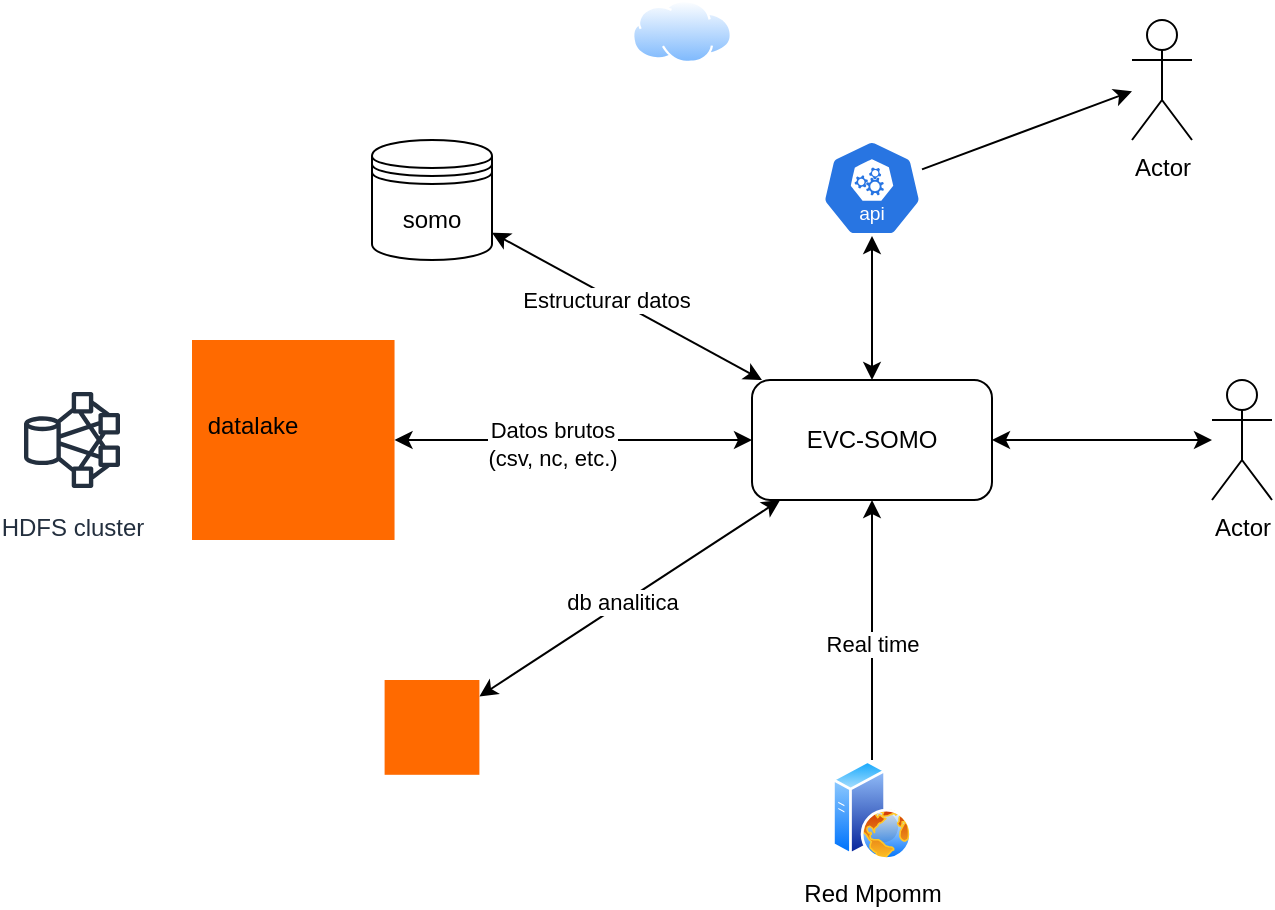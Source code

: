 <mxfile version="26.0.11" pages="7">
  <diagram id="L-qgnhfmxxKjmRzjcyGk" name="general">
    <mxGraphModel dx="1877" dy="617" grid="1" gridSize="10" guides="1" tooltips="1" connect="1" arrows="1" fold="1" page="1" pageScale="1" pageWidth="827" pageHeight="1169" math="0" shadow="0">
      <root>
        <mxCell id="0" />
        <mxCell id="1" parent="0" />
        <mxCell id="Ox5_SlV00RVOg1-s3Dib-7" style="rounded=0;orthogonalLoop=1;jettySize=auto;html=1;startArrow=classic;startFill=1;" parent="1" source="Ox5_SlV00RVOg1-s3Dib-1" target="Ox5_SlV00RVOg1-s3Dib-6" edge="1">
          <mxGeometry relative="1" as="geometry" />
        </mxCell>
        <mxCell id="Ox5_SlV00RVOg1-s3Dib-14" value="Estructurar datos" style="edgeLabel;html=1;align=center;verticalAlign=middle;resizable=0;points=[];" parent="Ox5_SlV00RVOg1-s3Dib-7" vertex="1" connectable="0">
          <mxGeometry x="-0.148" y="-1" relative="1" as="geometry">
            <mxPoint y="1" as="offset" />
          </mxGeometry>
        </mxCell>
        <mxCell id="Ox5_SlV00RVOg1-s3Dib-1" value="somo" style="shape=datastore;whiteSpace=wrap;html=1;" parent="1" vertex="1">
          <mxGeometry x="110" y="90" width="60" height="60" as="geometry" />
        </mxCell>
        <mxCell id="Ox5_SlV00RVOg1-s3Dib-2" value="" style="points=[];aspect=fixed;html=1;align=center;shadow=0;dashed=0;fillColor=#FF6A00;strokeColor=none;shape=mxgraph.alibaba_cloud.apsara_file_storage_for_hdfs;" parent="1" vertex="1">
          <mxGeometry x="20" y="190" width="101.27" height="100" as="geometry" />
        </mxCell>
        <mxCell id="Ox5_SlV00RVOg1-s3Dib-3" value="HDFS cluster" style="sketch=0;outlineConnect=0;fontColor=#232F3E;gradientColor=none;strokeColor=#232F3E;fillColor=#ffffff;dashed=0;verticalLabelPosition=bottom;verticalAlign=top;align=center;html=1;fontSize=12;fontStyle=0;aspect=fixed;shape=mxgraph.aws4.resourceIcon;resIcon=mxgraph.aws4.hdfs_cluster;" parent="1" vertex="1">
          <mxGeometry x="-70" y="210" width="60" height="60" as="geometry" />
        </mxCell>
        <mxCell id="Ox5_SlV00RVOg1-s3Dib-10" style="rounded=0;orthogonalLoop=1;jettySize=auto;html=1;startArrow=classic;startFill=1;" parent="1" source="Ox5_SlV00RVOg1-s3Dib-9" target="Ox5_SlV00RVOg1-s3Dib-6" edge="1">
          <mxGeometry relative="1" as="geometry" />
        </mxCell>
        <mxCell id="Ox5_SlV00RVOg1-s3Dib-17" style="rounded=0;orthogonalLoop=1;jettySize=auto;html=1;startArrow=classic;startFill=1;" parent="1" source="Ox5_SlV00RVOg1-s3Dib-6" target="Ox5_SlV00RVOg1-s3Dib-15" edge="1">
          <mxGeometry relative="1" as="geometry" />
        </mxCell>
        <mxCell id="Ox5_SlV00RVOg1-s3Dib-18" value="db analitica" style="edgeLabel;html=1;align=center;verticalAlign=middle;resizable=0;points=[];" parent="Ox5_SlV00RVOg1-s3Dib-17" vertex="1" connectable="0">
          <mxGeometry x="0.041" y="-1" relative="1" as="geometry">
            <mxPoint as="offset" />
          </mxGeometry>
        </mxCell>
        <mxCell id="Ox5_SlV00RVOg1-s3Dib-21" style="rounded=0;orthogonalLoop=1;jettySize=auto;html=1;startArrow=classic;startFill=1;" parent="1" source="Ox5_SlV00RVOg1-s3Dib-6" target="Ox5_SlV00RVOg1-s3Dib-20" edge="1">
          <mxGeometry relative="1" as="geometry" />
        </mxCell>
        <mxCell id="Ox5_SlV00RVOg1-s3Dib-6" value="EVC-SOMO" style="rounded=1;whiteSpace=wrap;html=1;" parent="1" vertex="1">
          <mxGeometry x="300" y="210" width="120" height="60" as="geometry" />
        </mxCell>
        <mxCell id="Ox5_SlV00RVOg1-s3Dib-8" style="rounded=0;orthogonalLoop=1;jettySize=auto;html=1;startArrow=classic;startFill=1;" parent="1" source="Ox5_SlV00RVOg1-s3Dib-6" target="Ox5_SlV00RVOg1-s3Dib-2" edge="1">
          <mxGeometry relative="1" as="geometry">
            <mxPoint x="250" y="390" as="targetPoint" />
          </mxGeometry>
        </mxCell>
        <mxCell id="Ox5_SlV00RVOg1-s3Dib-16" value="Datos brutos&lt;div&gt;(csv, nc, etc.)&lt;/div&gt;" style="edgeLabel;html=1;align=center;verticalAlign=middle;resizable=0;points=[];" parent="Ox5_SlV00RVOg1-s3Dib-8" vertex="1" connectable="0">
          <mxGeometry x="0.121" y="2" relative="1" as="geometry">
            <mxPoint as="offset" />
          </mxGeometry>
        </mxCell>
        <mxCell id="Ox5_SlV00RVOg1-s3Dib-23" style="rounded=0;orthogonalLoop=1;jettySize=auto;html=1;" parent="1" source="Ox5_SlV00RVOg1-s3Dib-9" target="Ox5_SlV00RVOg1-s3Dib-22" edge="1">
          <mxGeometry relative="1" as="geometry" />
        </mxCell>
        <mxCell id="Ox5_SlV00RVOg1-s3Dib-9" value="" style="aspect=fixed;sketch=0;html=1;dashed=0;whitespace=wrap;verticalLabelPosition=bottom;verticalAlign=top;fillColor=#2875E2;strokeColor=#ffffff;points=[[0.005,0.63,0],[0.1,0.2,0],[0.9,0.2,0],[0.5,0,0],[0.995,0.63,0],[0.72,0.99,0],[0.5,1,0],[0.28,0.99,0]];shape=mxgraph.kubernetes.icon2;kubernetesLabel=1;prIcon=api" parent="1" vertex="1">
          <mxGeometry x="335" y="90" width="50" height="48" as="geometry" />
        </mxCell>
        <mxCell id="Ox5_SlV00RVOg1-s3Dib-11" value="" style="image;aspect=fixed;perimeter=ellipsePerimeter;html=1;align=center;shadow=0;dashed=0;spacingTop=3;image=img/lib/active_directory/internet_cloud.svg;" parent="1" vertex="1">
          <mxGeometry x="240" y="20" width="50" height="31.5" as="geometry" />
        </mxCell>
        <mxCell id="Ox5_SlV00RVOg1-s3Dib-13" style="rounded=0;orthogonalLoop=1;jettySize=auto;html=1;startArrow=none;startFill=0;" parent="1" source="Ox5_SlV00RVOg1-s3Dib-12" target="Ox5_SlV00RVOg1-s3Dib-6" edge="1">
          <mxGeometry relative="1" as="geometry" />
        </mxCell>
        <mxCell id="Ox5_SlV00RVOg1-s3Dib-19" value="Real time" style="edgeLabel;html=1;align=center;verticalAlign=middle;resizable=0;points=[];" parent="Ox5_SlV00RVOg1-s3Dib-13" vertex="1" connectable="0">
          <mxGeometry x="-0.108" relative="1" as="geometry">
            <mxPoint as="offset" />
          </mxGeometry>
        </mxCell>
        <mxCell id="Ox5_SlV00RVOg1-s3Dib-12" value="Red Mpomm" style="image;aspect=fixed;perimeter=ellipsePerimeter;html=1;align=center;shadow=0;dashed=0;spacingTop=3;image=img/lib/active_directory/web_server.svg;" parent="1" vertex="1">
          <mxGeometry x="340" y="400" width="40" height="50" as="geometry" />
        </mxCell>
        <mxCell id="Ox5_SlV00RVOg1-s3Dib-15" value="" style="points=[];aspect=fixed;html=1;align=center;shadow=0;dashed=0;fillColor=#FF6A00;strokeColor=none;shape=mxgraph.alibaba_cloud.mongodb;" parent="1" vertex="1">
          <mxGeometry x="116.3" y="360" width="47.4" height="47.4" as="geometry" />
        </mxCell>
        <mxCell id="Ox5_SlV00RVOg1-s3Dib-20" value="Actor" style="shape=umlActor;verticalLabelPosition=bottom;verticalAlign=top;html=1;outlineConnect=0;" parent="1" vertex="1">
          <mxGeometry x="530" y="210" width="30" height="60" as="geometry" />
        </mxCell>
        <mxCell id="Ox5_SlV00RVOg1-s3Dib-22" value="Actor" style="shape=umlActor;verticalLabelPosition=bottom;verticalAlign=top;html=1;outlineConnect=0;" parent="1" vertex="1">
          <mxGeometry x="490" y="30" width="30" height="60" as="geometry" />
        </mxCell>
        <mxCell id="ThAtDIRierlmw-O4o2DY-1" value="datalake" style="text;html=1;align=center;verticalAlign=middle;resizable=0;points=[];autosize=1;strokeColor=none;fillColor=none;" vertex="1" parent="1">
          <mxGeometry x="15" y="218" width="70" height="30" as="geometry" />
        </mxCell>
      </root>
    </mxGraphModel>
  </diagram>
  <diagram id="9mABOVuKrKbKzZwxKOKP" name="datalake">
    <mxGraphModel dx="1500" dy="881" grid="1" gridSize="10" guides="1" tooltips="1" connect="1" arrows="1" fold="1" page="1" pageScale="1" pageWidth="827" pageHeight="1169" math="0" shadow="0">
      <root>
        <mxCell id="0" />
        <mxCell id="1" parent="0" />
        <mxCell id="o9Xnylll4nthNVDOq7Y_-1" value="" style="image;aspect=fixed;perimeter=ellipsePerimeter;html=1;align=center;shadow=0;dashed=0;spacingTop=3;image=img/lib/active_directory/database_server.svg;" vertex="1" parent="1">
          <mxGeometry x="60" y="170" width="41" height="50" as="geometry" />
        </mxCell>
        <mxCell id="o9Xnylll4nthNVDOq7Y_-2" value="" style="image;html=1;image=img/lib/clip_art/computers/Database_128x128.png" vertex="1" parent="1">
          <mxGeometry x="21" y="270" width="80" height="80" as="geometry" />
        </mxCell>
        <mxCell id="o9Xnylll4nthNVDOq7Y_-3" value="hdfs" style="shape=datastore;whiteSpace=wrap;html=1;" vertex="1" parent="1">
          <mxGeometry x="340" y="230" width="60" height="60" as="geometry" />
        </mxCell>
        <mxCell id="o9Xnylll4nthNVDOq7Y_-5" style="rounded=0;orthogonalLoop=1;jettySize=auto;html=1;" edge="1" parent="1" source="o9Xnylll4nthNVDOq7Y_-4" target="o9Xnylll4nthNVDOq7Y_-3">
          <mxGeometry relative="1" as="geometry" />
        </mxCell>
        <mxCell id="o9Xnylll4nthNVDOq7Y_-6" value="Data&amp;nbsp;&lt;div&gt;Red Mpomm&lt;/div&gt;&lt;div&gt;(csv)&lt;/div&gt;" style="edgeLabel;html=1;align=center;verticalAlign=middle;resizable=0;points=[];" vertex="1" connectable="0" parent="o9Xnylll4nthNVDOq7Y_-5">
          <mxGeometry x="-0.135" y="1" relative="1" as="geometry">
            <mxPoint as="offset" />
          </mxGeometry>
        </mxCell>
        <mxCell id="o9Xnylll4nthNVDOq7Y_-4" value="" style="sketch=0;pointerEvents=1;shadow=0;dashed=0;html=1;strokeColor=none;fillColor=#505050;labelPosition=center;verticalLabelPosition=bottom;verticalAlign=top;outlineConnect=0;align=center;shape=mxgraph.office.users.csv_file;" vertex="1" parent="1">
          <mxGeometry x="190" y="75" width="59" height="43" as="geometry" />
        </mxCell>
        <mxCell id="o9Xnylll4nthNVDOq7Y_-8" style="rounded=0;orthogonalLoop=1;jettySize=auto;html=1;" edge="1" parent="1" source="o9Xnylll4nthNVDOq7Y_-7" target="o9Xnylll4nthNVDOq7Y_-3">
          <mxGeometry relative="1" as="geometry" />
        </mxCell>
        <mxCell id="o9Xnylll4nthNVDOq7Y_-9" value="DB y datos satelitales&lt;div&gt;(nc, tiff, etc)&lt;/div&gt;" style="edgeLabel;html=1;align=center;verticalAlign=middle;resizable=0;points=[];" vertex="1" connectable="0" parent="o9Xnylll4nthNVDOq7Y_-8">
          <mxGeometry x="0.081" y="-2" relative="1" as="geometry">
            <mxPoint as="offset" />
          </mxGeometry>
        </mxCell>
        <mxCell id="o9Xnylll4nthNVDOq7Y_-7" value="" style="sketch=0;points=[[0,0,0],[0.25,0,0],[0.5,0,0],[0.75,0,0],[1,0,0],[0,1,0],[0.25,1,0],[0.5,1,0],[0.75,1,0],[1,1,0],[0,0.25,0],[0,0.5,0],[0,0.75,0],[1,0.25,0],[1,0.5,0],[1,0.75,0]];outlineConnect=0;fontColor=#232F3E;fillColor=#C925D1;strokeColor=#ffffff;dashed=0;verticalLabelPosition=bottom;verticalAlign=top;align=center;html=1;fontSize=12;fontStyle=0;aspect=fixed;shape=mxgraph.aws4.resourceIcon;resIcon=mxgraph.aws4.satellite;" vertex="1" parent="1">
          <mxGeometry x="540" y="40" width="78" height="78" as="geometry" />
        </mxCell>
        <mxCell id="o9Xnylll4nthNVDOq7Y_-11" style="edgeStyle=orthogonalEdgeStyle;rounded=0;orthogonalLoop=1;jettySize=auto;html=1;" edge="1" parent="1" source="o9Xnylll4nthNVDOq7Y_-10" target="o9Xnylll4nthNVDOq7Y_-3">
          <mxGeometry relative="1" as="geometry" />
        </mxCell>
        <mxCell id="o9Xnylll4nthNVDOq7Y_-10" value="Oceanografia&lt;div&gt;(nc)&lt;/div&gt;" style="whiteSpace=wrap;html=1;shape=mxgraph.basic.document" vertex="1" parent="1">
          <mxGeometry x="325.5" y="30" width="89" height="80" as="geometry" />
        </mxCell>
        <mxCell id="o9Xnylll4nthNVDOq7Y_-15" style="edgeStyle=orthogonalEdgeStyle;rounded=0;orthogonalLoop=1;jettySize=auto;html=1;" edge="1" parent="1" source="o9Xnylll4nthNVDOq7Y_-12" target="o9Xnylll4nthNVDOq7Y_-13">
          <mxGeometry relative="1" as="geometry" />
        </mxCell>
        <mxCell id="o9Xnylll4nthNVDOq7Y_-17" value="Ventajas" style="edgeLabel;html=1;align=center;verticalAlign=middle;resizable=0;points=[];" vertex="1" connectable="0" parent="o9Xnylll4nthNVDOq7Y_-15">
          <mxGeometry x="0.092" y="-3" relative="1" as="geometry">
            <mxPoint as="offset" />
          </mxGeometry>
        </mxCell>
        <mxCell id="o9Xnylll4nthNVDOq7Y_-16" style="edgeStyle=orthogonalEdgeStyle;rounded=0;orthogonalLoop=1;jettySize=auto;html=1;" edge="1" parent="1" source="o9Xnylll4nthNVDOq7Y_-12" target="o9Xnylll4nthNVDOq7Y_-14">
          <mxGeometry relative="1" as="geometry" />
        </mxCell>
        <mxCell id="o9Xnylll4nthNVDOq7Y_-18" value="Desventajas" style="edgeLabel;html=1;align=center;verticalAlign=middle;resizable=0;points=[];" vertex="1" connectable="0" parent="o9Xnylll4nthNVDOq7Y_-16">
          <mxGeometry x="0.034" y="-1" relative="1" as="geometry">
            <mxPoint as="offset" />
          </mxGeometry>
        </mxCell>
        <mxCell id="o9Xnylll4nthNVDOq7Y_-12" value="&lt;h1 style=&quot;margin-top: 0px;&quot;&gt;Datalake&lt;/h1&gt;&lt;p&gt;Creacion de una estructura de almacenamiento de datos centralizada, esta es la fuente oficial desde donde se deben obtener los datos en su estado natural sin alteraciones, si creamos desde la fase inicial el lago de datos podemos tener coherencia de ahi en adelante para los demas desarrollos.&lt;/p&gt;" style="text;html=1;whiteSpace=wrap;overflow=hidden;rounded=0;" vertex="1" parent="1">
          <mxGeometry x="280" y="390" width="180" height="210" as="geometry" />
        </mxCell>
        <mxCell id="o9Xnylll4nthNVDOq7Y_-13" value="&lt;ul&gt;&lt;li&gt;Centralizacion de los dato&lt;/li&gt;&lt;li&gt;Formatos que optimizan el manejo de la memoria&lt;/li&gt;&lt;li&gt;sistemas distribuidos&lt;/li&gt;&lt;li&gt;Control y monitoreo de la informacion.&lt;/li&gt;&lt;li&gt;Control en las consultas para dataminig&lt;/li&gt;&lt;/ul&gt;" style="rounded=1;whiteSpace=wrap;html=1;align=left;" vertex="1" parent="1">
          <mxGeometry x="90" y="610" width="170" height="160" as="geometry" />
        </mxCell>
        <mxCell id="o9Xnylll4nthNVDOq7Y_-14" value="&lt;ul&gt;&lt;li&gt;Estructuracion y desarrollo del sistema.&lt;/li&gt;&lt;li&gt;talento humano capacitado para el mantenimiento&lt;/li&gt;&lt;li&gt;Permisos de Dimar&lt;/li&gt;&lt;/ul&gt;" style="rounded=1;whiteSpace=wrap;html=1;align=left;" vertex="1" parent="1">
          <mxGeometry x="480" y="610" width="160" height="140" as="geometry" />
        </mxCell>
      </root>
    </mxGraphModel>
  </diagram>
  <diagram id="HQfIXRAlVVw7zQG08nHZ" name="frontend">
    <mxGraphModel dx="1050" dy="617" grid="1" gridSize="10" guides="1" tooltips="1" connect="1" arrows="1" fold="1" page="1" pageScale="1" pageWidth="827" pageHeight="1169" math="0" shadow="0">
      <root>
        <mxCell id="0" />
        <mxCell id="1" parent="0" />
      </root>
    </mxGraphModel>
  </diagram>
  <diagram id="Q6kfC4CtqHGo-5Aikd2R" name="bakend">
    <mxGraphModel dx="1050" dy="617" grid="1" gridSize="10" guides="1" tooltips="1" connect="1" arrows="1" fold="1" page="1" pageScale="1" pageWidth="827" pageHeight="1169" math="0" shadow="0">
      <root>
        <mxCell id="0" />
        <mxCell id="1" parent="0" />
        <mxCell id="LAl3_Tp5s0qQFF8GrmYZ-1" value="EVC-SOMO" style="rounded=1;whiteSpace=wrap;html=1;" vertex="1" parent="1">
          <mxGeometry x="320" y="120" width="120" height="60" as="geometry" />
        </mxCell>
        <mxCell id="LAl3_Tp5s0qQFF8GrmYZ-2" value="" style="fontStyle=1;align=center;verticalAlign=top;childLayout=stackLayout;horizontal=1;horizontalStack=0;resizeParent=1;resizeParentMax=0;resizeLast=0;marginBottom=0;" vertex="1" parent="1">
          <mxGeometry x="80" y="369" width="140" height="216" as="geometry" />
        </mxCell>
        <mxCell id="LAl3_Tp5s0qQFF8GrmYZ-3" value="ETL(Red-mpomm)" style="html=1;align=left;spacingLeft=4;verticalAlign=top;strokeColor=none;fillColor=none;whiteSpace=wrap;" vertex="1" parent="LAl3_Tp5s0qQFF8GrmYZ-2">
          <mxGeometry width="140" height="40" as="geometry" />
        </mxCell>
        <mxCell id="LAl3_Tp5s0qQFF8GrmYZ-4" value="" style="shape=module;jettyWidth=10;jettyHeight=4;" vertex="1" parent="LAl3_Tp5s0qQFF8GrmYZ-3">
          <mxGeometry x="1" width="16" height="20" relative="1" as="geometry">
            <mxPoint x="-25" y="9" as="offset" />
          </mxGeometry>
        </mxCell>
        <mxCell id="LAl3_Tp5s0qQFF8GrmYZ-5" value="" style="line;strokeWidth=1;fillColor=none;align=left;verticalAlign=middle;spacingTop=-1;spacingLeft=3;spacingRight=3;rotatable=0;labelPosition=right;points=[];portConstraint=eastwest;" vertex="1" parent="LAl3_Tp5s0qQFF8GrmYZ-2">
          <mxGeometry y="40" width="140" height="8" as="geometry" />
        </mxCell>
        <mxCell id="LAl3_Tp5s0qQFF8GrmYZ-6" value="provided interfaces" style="html=1;align=center;spacingLeft=4;verticalAlign=top;strokeColor=none;fillColor=none;whiteSpace=wrap;" vertex="1" parent="LAl3_Tp5s0qQFF8GrmYZ-2">
          <mxGeometry y="48" width="140" height="25" as="geometry" />
        </mxCell>
        <mxCell id="LAl3_Tp5s0qQFF8GrmYZ-7" value="Interface1" style="html=1;align=left;spacingLeft=4;verticalAlign=top;strokeColor=none;fillColor=none;whiteSpace=wrap;" vertex="1" parent="LAl3_Tp5s0qQFF8GrmYZ-2">
          <mxGeometry y="73" width="140" height="25" as="geometry" />
        </mxCell>
        <mxCell id="LAl3_Tp5s0qQFF8GrmYZ-8" value="" style="line;strokeWidth=1;fillColor=none;align=left;verticalAlign=middle;spacingTop=-1;spacingLeft=3;spacingRight=3;rotatable=0;labelPosition=right;points=[];portConstraint=eastwest;" vertex="1" parent="LAl3_Tp5s0qQFF8GrmYZ-2">
          <mxGeometry y="98" width="140" height="8" as="geometry" />
        </mxCell>
        <mxCell id="LAl3_Tp5s0qQFF8GrmYZ-9" value="required interfaces" style="html=1;align=center;spacingLeft=4;verticalAlign=top;strokeColor=none;fillColor=none;whiteSpace=wrap;" vertex="1" parent="LAl3_Tp5s0qQFF8GrmYZ-2">
          <mxGeometry y="106" width="140" height="25" as="geometry" />
        </mxCell>
        <mxCell id="LAl3_Tp5s0qQFF8GrmYZ-10" value="Interface2" style="html=1;align=left;spacingLeft=4;verticalAlign=top;strokeColor=none;fillColor=none;whiteSpace=wrap;" vertex="1" parent="LAl3_Tp5s0qQFF8GrmYZ-2">
          <mxGeometry y="131" width="140" height="30" as="geometry" />
        </mxCell>
        <mxCell id="LAl3_Tp5s0qQFF8GrmYZ-11" value="required interfaces" style="html=1;align=center;spacingLeft=4;verticalAlign=top;strokeColor=none;fillColor=none;whiteSpace=wrap;" vertex="1" parent="LAl3_Tp5s0qQFF8GrmYZ-2">
          <mxGeometry y="161" width="140" height="25" as="geometry" />
        </mxCell>
        <mxCell id="LAl3_Tp5s0qQFF8GrmYZ-12" value="Interface2" style="html=1;align=left;spacingLeft=4;verticalAlign=top;strokeColor=none;fillColor=none;whiteSpace=wrap;" vertex="1" parent="LAl3_Tp5s0qQFF8GrmYZ-2">
          <mxGeometry y="186" width="140" height="30" as="geometry" />
        </mxCell>
        <mxCell id="biV_S7_5yU7iHSQN57B7-11" style="rounded=0;orthogonalLoop=1;jettySize=auto;html=1;" edge="1" parent="1" source="biV_S7_5yU7iHSQN57B7-1" target="LAl3_Tp5s0qQFF8GrmYZ-1">
          <mxGeometry relative="1" as="geometry" />
        </mxCell>
        <mxCell id="biV_S7_5yU7iHSQN57B7-1" value="DB REDMPOMM" style="shape=module;align=left;spacingLeft=20;align=center;verticalAlign=top;whiteSpace=wrap;html=1;" vertex="1" parent="1">
          <mxGeometry x="150" y="140" width="100" height="50" as="geometry" />
        </mxCell>
        <mxCell id="biV_S7_5yU7iHSQN57B7-10" style="rounded=0;orthogonalLoop=1;jettySize=auto;html=1;" edge="1" parent="1" source="biV_S7_5yU7iHSQN57B7-2" target="LAl3_Tp5s0qQFF8GrmYZ-1">
          <mxGeometry relative="1" as="geometry" />
        </mxCell>
        <mxCell id="biV_S7_5yU7iHSQN57B7-2" value="DB WAREHOUSE" style="shape=module;align=left;spacingLeft=20;align=center;verticalAlign=top;whiteSpace=wrap;html=1;" vertex="1" parent="1">
          <mxGeometry x="220" y="230" width="100" height="50" as="geometry" />
        </mxCell>
        <mxCell id="biV_S7_5yU7iHSQN57B7-9" style="rounded=0;orthogonalLoop=1;jettySize=auto;html=1;" edge="1" parent="1" source="biV_S7_5yU7iHSQN57B7-3" target="LAl3_Tp5s0qQFF8GrmYZ-1">
          <mxGeometry relative="1" as="geometry" />
        </mxCell>
        <mxCell id="biV_S7_5yU7iHSQN57B7-3" value="INTERFAZ GRAFICA" style="shape=module;align=left;spacingLeft=20;align=center;verticalAlign=top;whiteSpace=wrap;html=1;" vertex="1" parent="1">
          <mxGeometry x="390" y="240" width="100" height="50" as="geometry" />
        </mxCell>
        <mxCell id="biV_S7_5yU7iHSQN57B7-8" style="rounded=0;orthogonalLoop=1;jettySize=auto;html=1;" edge="1" parent="1" source="biV_S7_5yU7iHSQN57B7-4" target="LAl3_Tp5s0qQFF8GrmYZ-1">
          <mxGeometry relative="1" as="geometry" />
        </mxCell>
        <mxCell id="biV_S7_5yU7iHSQN57B7-4" value="ANALIST" style="shape=module;align=left;spacingLeft=20;align=center;verticalAlign=top;whiteSpace=wrap;html=1;" vertex="1" parent="1">
          <mxGeometry x="500" y="150" width="100" height="50" as="geometry" />
        </mxCell>
        <mxCell id="biV_S7_5yU7iHSQN57B7-7" style="rounded=0;orthogonalLoop=1;jettySize=auto;html=1;" edge="1" parent="1" source="biV_S7_5yU7iHSQN57B7-5" target="LAl3_Tp5s0qQFF8GrmYZ-1">
          <mxGeometry relative="1" as="geometry" />
        </mxCell>
        <mxCell id="biV_S7_5yU7iHSQN57B7-5" value="FORECAST" style="shape=module;align=left;spacingLeft=20;align=center;verticalAlign=top;whiteSpace=wrap;html=1;" vertex="1" parent="1">
          <mxGeometry x="490" y="40" width="100" height="50" as="geometry" />
        </mxCell>
        <mxCell id="biV_S7_5yU7iHSQN57B7-12" style="rounded=0;orthogonalLoop=1;jettySize=auto;html=1;" edge="1" parent="1" source="biV_S7_5yU7iHSQN57B7-6" target="LAl3_Tp5s0qQFF8GrmYZ-1">
          <mxGeometry relative="1" as="geometry" />
        </mxCell>
        <mxCell id="biV_S7_5yU7iHSQN57B7-6" value="REPORTES" style="shape=module;align=left;spacingLeft=20;align=center;verticalAlign=top;whiteSpace=wrap;html=1;" vertex="1" parent="1">
          <mxGeometry x="190" y="40" width="100" height="50" as="geometry" />
        </mxCell>
        <mxCell id="biV_S7_5yU7iHSQN57B7-14" style="edgeStyle=orthogonalEdgeStyle;rounded=0;orthogonalLoop=1;jettySize=auto;html=1;" edge="1" parent="1" source="biV_S7_5yU7iHSQN57B7-13" target="LAl3_Tp5s0qQFF8GrmYZ-1">
          <mxGeometry relative="1" as="geometry" />
        </mxCell>
        <mxCell id="biV_S7_5yU7iHSQN57B7-13" value="USERS" style="shape=module;align=left;spacingLeft=20;align=center;verticalAlign=top;whiteSpace=wrap;html=1;" vertex="1" parent="1">
          <mxGeometry x="330" width="100" height="50" as="geometry" />
        </mxCell>
      </root>
    </mxGraphModel>
  </diagram>
  <diagram id="Ds7ReCD0fxE5swSc_hDh" name="db red mpomm">
    <mxGraphModel dx="724" dy="426" grid="1" gridSize="10" guides="1" tooltips="1" connect="1" arrows="1" fold="1" page="1" pageScale="1" pageWidth="827" pageHeight="1169" math="0" shadow="0">
      <root>
        <mxCell id="0" />
        <mxCell id="1" parent="0" />
        <mxCell id="1n5aphe1smlAaXsuvVOU-1" value="" style="shape=datastore;whiteSpace=wrap;html=1;" vertex="1" parent="1">
          <mxGeometry x="360" y="467" width="60" height="60" as="geometry" />
        </mxCell>
        <mxCell id="1n5aphe1smlAaXsuvVOU-16" style="rounded=0;orthogonalLoop=1;jettySize=auto;html=1;startArrow=classic;startFill=1;" edge="1" parent="1" source="1n5aphe1smlAaXsuvVOU-2" target="1n5aphe1smlAaXsuvVOU-1">
          <mxGeometry relative="1" as="geometry" />
        </mxCell>
        <mxCell id="1n5aphe1smlAaXsuvVOU-18" value="ORM" style="edgeLabel;html=1;align=center;verticalAlign=middle;resizable=0;points=[];" vertex="1" connectable="0" parent="1n5aphe1smlAaXsuvVOU-16">
          <mxGeometry x="-0.003" y="1" relative="1" as="geometry">
            <mxPoint as="offset" />
          </mxGeometry>
        </mxCell>
        <mxCell id="1n5aphe1smlAaXsuvVOU-2" value="ETL (manage)" style="swimlane;fontStyle=1;align=center;verticalAlign=top;childLayout=stackLayout;horizontal=1;startSize=26;horizontalStack=0;resizeParent=1;resizeParentMax=0;resizeLast=0;collapsible=1;marginBottom=0;whiteSpace=wrap;html=1;" vertex="1" parent="1">
          <mxGeometry x="550" y="415" width="180" height="164" as="geometry" />
        </mxCell>
        <mxCell id="1n5aphe1smlAaXsuvVOU-3" value="+ orden: dic" style="text;strokeColor=none;fillColor=none;align=left;verticalAlign=top;spacingLeft=4;spacingRight=4;overflow=hidden;rotatable=0;points=[[0,0.5],[1,0.5]];portConstraint=eastwest;whiteSpace=wrap;html=1;" vertex="1" parent="1n5aphe1smlAaXsuvVOU-2">
          <mxGeometry y="26" width="180" height="26" as="geometry" />
        </mxCell>
        <mxCell id="1n5aphe1smlAaXsuvVOU-4" value="" style="line;strokeWidth=1;fillColor=none;align=left;verticalAlign=middle;spacingTop=-1;spacingLeft=3;spacingRight=3;rotatable=0;labelPosition=right;points=[];portConstraint=eastwest;strokeColor=inherit;" vertex="1" parent="1n5aphe1smlAaXsuvVOU-2">
          <mxGeometry y="52" width="180" height="8" as="geometry" />
        </mxCell>
        <mxCell id="1n5aphe1smlAaXsuvVOU-5" value="+ list_series(get): dic" style="text;strokeColor=none;fillColor=none;align=left;verticalAlign=top;spacingLeft=4;spacingRight=4;overflow=hidden;rotatable=0;points=[[0,0.5],[1,0.5]];portConstraint=eastwest;whiteSpace=wrap;html=1;" vertex="1" parent="1n5aphe1smlAaXsuvVOU-2">
          <mxGeometry y="60" width="180" height="26" as="geometry" />
        </mxCell>
        <mxCell id="1n5aphe1smlAaXsuvVOU-6" value="+ filter_data_serie(post): dict" style="text;strokeColor=none;fillColor=none;align=left;verticalAlign=top;spacingLeft=4;spacingRight=4;overflow=hidden;rotatable=0;points=[[0,0.5],[1,0.5]];portConstraint=eastwest;whiteSpace=wrap;html=1;" vertex="1" parent="1n5aphe1smlAaXsuvVOU-2">
          <mxGeometry y="86" width="180" height="26" as="geometry" />
        </mxCell>
        <mxCell id="1n5aphe1smlAaXsuvVOU-7" value="+ status_db(get): dict" style="text;strokeColor=none;fillColor=none;align=left;verticalAlign=top;spacingLeft=4;spacingRight=4;overflow=hidden;rotatable=0;points=[[0,0.5],[1,0.5]];portConstraint=eastwest;whiteSpace=wrap;html=1;" vertex="1" parent="1n5aphe1smlAaXsuvVOU-2">
          <mxGeometry y="112" width="180" height="26" as="geometry" />
        </mxCell>
        <mxCell id="1n5aphe1smlAaXsuvVOU-14" value="+ ruter(type): type" style="text;strokeColor=none;fillColor=none;align=left;verticalAlign=top;spacingLeft=4;spacingRight=4;overflow=hidden;rotatable=0;points=[[0,0.5],[1,0.5]];portConstraint=eastwest;whiteSpace=wrap;html=1;" vertex="1" parent="1n5aphe1smlAaXsuvVOU-2">
          <mxGeometry y="138" width="180" height="26" as="geometry" />
        </mxCell>
        <mxCell id="1n5aphe1smlAaXsuvVOU-19" style="edgeStyle=orthogonalEdgeStyle;rounded=0;orthogonalLoop=1;jettySize=auto;html=1;startArrow=classic;startFill=1;" edge="1" parent="1" source="1n5aphe1smlAaXsuvVOU-8" target="1n5aphe1smlAaXsuvVOU-1">
          <mxGeometry relative="1" as="geometry" />
        </mxCell>
        <mxCell id="1n5aphe1smlAaXsuvVOU-20" value="ORM" style="edgeLabel;html=1;align=center;verticalAlign=middle;resizable=0;points=[];" vertex="1" connectable="0" parent="1n5aphe1smlAaXsuvVOU-19">
          <mxGeometry x="0.018" y="1" relative="1" as="geometry">
            <mxPoint as="offset" />
          </mxGeometry>
        </mxCell>
        <mxCell id="1n5aphe1smlAaXsuvVOU-8" value="ETL (upload)" style="swimlane;fontStyle=1;align=center;verticalAlign=top;childLayout=stackLayout;horizontal=1;startSize=26;horizontalStack=0;resizeParent=1;resizeParentMax=0;resizeLast=0;collapsible=1;marginBottom=0;whiteSpace=wrap;html=1;" vertex="1" parent="1">
          <mxGeometry x="310" y="617" width="160" height="138" as="geometry" />
        </mxCell>
        <mxCell id="1n5aphe1smlAaXsuvVOU-9" value="+ orden: dic" style="text;strokeColor=none;fillColor=none;align=left;verticalAlign=top;spacingLeft=4;spacingRight=4;overflow=hidden;rotatable=0;points=[[0,0.5],[1,0.5]];portConstraint=eastwest;whiteSpace=wrap;html=1;" vertex="1" parent="1n5aphe1smlAaXsuvVOU-8">
          <mxGeometry y="26" width="160" height="26" as="geometry" />
        </mxCell>
        <mxCell id="1n5aphe1smlAaXsuvVOU-10" value="" style="line;strokeWidth=1;fillColor=none;align=left;verticalAlign=middle;spacingTop=-1;spacingLeft=3;spacingRight=3;rotatable=0;labelPosition=right;points=[];portConstraint=eastwest;strokeColor=inherit;" vertex="1" parent="1n5aphe1smlAaXsuvVOU-8">
          <mxGeometry y="52" width="160" height="8" as="geometry" />
        </mxCell>
        <mxCell id="1n5aphe1smlAaXsuvVOU-11" value="+ list_series(get): dic" style="text;strokeColor=none;fillColor=none;align=left;verticalAlign=top;spacingLeft=4;spacingRight=4;overflow=hidden;rotatable=0;points=[[0,0.5],[1,0.5]];portConstraint=eastwest;whiteSpace=wrap;html=1;" vertex="1" parent="1n5aphe1smlAaXsuvVOU-8">
          <mxGeometry y="60" width="160" height="26" as="geometry" />
        </mxCell>
        <mxCell id="1n5aphe1smlAaXsuvVOU-12" value="+ upload_serie(post): dict" style="text;strokeColor=none;fillColor=none;align=left;verticalAlign=top;spacingLeft=4;spacingRight=4;overflow=hidden;rotatable=0;points=[[0,0.5],[1,0.5]];portConstraint=eastwest;whiteSpace=wrap;html=1;" vertex="1" parent="1n5aphe1smlAaXsuvVOU-8">
          <mxGeometry y="86" width="160" height="26" as="geometry" />
        </mxCell>
        <mxCell id="1n5aphe1smlAaXsuvVOU-13" value="+ method(type): type" style="text;strokeColor=none;fillColor=none;align=left;verticalAlign=top;spacingLeft=4;spacingRight=4;overflow=hidden;rotatable=0;points=[[0,0.5],[1,0.5]];portConstraint=eastwest;whiteSpace=wrap;html=1;" vertex="1" parent="1n5aphe1smlAaXsuvVOU-8">
          <mxGeometry y="112" width="160" height="26" as="geometry" />
        </mxCell>
        <mxCell id="1n5aphe1smlAaXsuvVOU-27" style="edgeStyle=orthogonalEdgeStyle;rounded=0;orthogonalLoop=1;jettySize=auto;html=1;startArrow=classic;startFill=1;" edge="1" parent="1" source="1n5aphe1smlAaXsuvVOU-21" target="1n5aphe1smlAaXsuvVOU-1">
          <mxGeometry relative="1" as="geometry" />
        </mxCell>
        <mxCell id="1n5aphe1smlAaXsuvVOU-28" value="ORM" style="edgeLabel;html=1;align=center;verticalAlign=middle;resizable=0;points=[];" vertex="1" connectable="0" parent="1n5aphe1smlAaXsuvVOU-27">
          <mxGeometry x="-0.086" y="-1" relative="1" as="geometry">
            <mxPoint as="offset" />
          </mxGeometry>
        </mxCell>
        <mxCell id="1n5aphe1smlAaXsuvVOU-21" value="JOBS" style="swimlane;fontStyle=1;align=center;verticalAlign=top;childLayout=stackLayout;horizontal=1;startSize=26;horizontalStack=0;resizeParent=1;resizeParentMax=0;resizeLast=0;collapsible=1;marginBottom=0;whiteSpace=wrap;html=1;" vertex="1" parent="1">
          <mxGeometry x="90" y="428" width="160" height="138" as="geometry" />
        </mxCell>
        <mxCell id="1n5aphe1smlAaXsuvVOU-22" value="+ field: type" style="text;strokeColor=none;fillColor=none;align=left;verticalAlign=top;spacingLeft=4;spacingRight=4;overflow=hidden;rotatable=0;points=[[0,0.5],[1,0.5]];portConstraint=eastwest;whiteSpace=wrap;html=1;" vertex="1" parent="1n5aphe1smlAaXsuvVOU-21">
          <mxGeometry y="26" width="160" height="26" as="geometry" />
        </mxCell>
        <mxCell id="1n5aphe1smlAaXsuvVOU-23" value="" style="line;strokeWidth=1;fillColor=none;align=left;verticalAlign=middle;spacingTop=-1;spacingLeft=3;spacingRight=3;rotatable=0;labelPosition=right;points=[];portConstraint=eastwest;strokeColor=inherit;" vertex="1" parent="1n5aphe1smlAaXsuvVOU-21">
          <mxGeometry y="52" width="160" height="8" as="geometry" />
        </mxCell>
        <mxCell id="1n5aphe1smlAaXsuvVOU-25" value="+ list_series(get): dic" style="text;strokeColor=none;fillColor=none;align=left;verticalAlign=top;spacingLeft=4;spacingRight=4;overflow=hidden;rotatable=0;points=[[0,0.5],[1,0.5]];portConstraint=eastwest;whiteSpace=wrap;html=1;" vertex="1" parent="1n5aphe1smlAaXsuvVOU-21">
          <mxGeometry y="60" width="160" height="26" as="geometry" />
        </mxCell>
        <mxCell id="1n5aphe1smlAaXsuvVOU-26" value="+ data_warehouse(get): dic" style="text;strokeColor=none;fillColor=none;align=left;verticalAlign=top;spacingLeft=4;spacingRight=4;overflow=hidden;rotatable=0;points=[[0,0.5],[1,0.5]];portConstraint=eastwest;whiteSpace=wrap;html=1;" vertex="1" parent="1n5aphe1smlAaXsuvVOU-21">
          <mxGeometry y="86" width="160" height="26" as="geometry" />
        </mxCell>
        <mxCell id="1n5aphe1smlAaXsuvVOU-24" value="+ data_warehouse(get): dic" style="text;strokeColor=none;fillColor=none;align=left;verticalAlign=top;spacingLeft=4;spacingRight=4;overflow=hidden;rotatable=0;points=[[0,0.5],[1,0.5]];portConstraint=eastwest;whiteSpace=wrap;html=1;" vertex="1" parent="1n5aphe1smlAaXsuvVOU-21">
          <mxGeometry y="112" width="160" height="26" as="geometry" />
        </mxCell>
        <mxCell id="1n5aphe1smlAaXsuvVOU-29" value="ACCESS_CLIENT" style="swimlane;fontStyle=1;align=center;verticalAlign=top;childLayout=stackLayout;horizontal=1;startSize=26;horizontalStack=0;resizeParent=1;resizeParentMax=0;resizeLast=0;collapsible=1;marginBottom=0;whiteSpace=wrap;html=1;" vertex="1" parent="1">
          <mxGeometry x="320" y="280" width="160" height="86" as="geometry" />
        </mxCell>
        <mxCell id="1n5aphe1smlAaXsuvVOU-30" value="+ field: type" style="text;strokeColor=none;fillColor=none;align=left;verticalAlign=top;spacingLeft=4;spacingRight=4;overflow=hidden;rotatable=0;points=[[0,0.5],[1,0.5]];portConstraint=eastwest;whiteSpace=wrap;html=1;" vertex="1" parent="1n5aphe1smlAaXsuvVOU-29">
          <mxGeometry y="26" width="160" height="26" as="geometry" />
        </mxCell>
        <mxCell id="1n5aphe1smlAaXsuvVOU-31" value="" style="line;strokeWidth=1;fillColor=none;align=left;verticalAlign=middle;spacingTop=-1;spacingLeft=3;spacingRight=3;rotatable=0;labelPosition=right;points=[];portConstraint=eastwest;strokeColor=inherit;" vertex="1" parent="1n5aphe1smlAaXsuvVOU-29">
          <mxGeometry y="52" width="160" height="8" as="geometry" />
        </mxCell>
        <mxCell id="1n5aphe1smlAaXsuvVOU-32" value="+ keys(post): dic" style="text;strokeColor=none;fillColor=none;align=left;verticalAlign=top;spacingLeft=4;spacingRight=4;overflow=hidden;rotatable=0;points=[[0,0.5],[1,0.5]];portConstraint=eastwest;whiteSpace=wrap;html=1;" vertex="1" parent="1n5aphe1smlAaXsuvVOU-29">
          <mxGeometry y="60" width="160" height="26" as="geometry" />
        </mxCell>
      </root>
    </mxGraphModel>
  </diagram>
  <diagram name="Página-1" id="XmXwACIQihplU_DCIXEc">
    <mxGraphModel dx="1050" dy="617" grid="1" gridSize="10" guides="1" tooltips="1" connect="1" arrows="1" fold="1" page="1" pageScale="1" pageWidth="827" pageHeight="1169" math="0" shadow="0">
      <root>
        <mxCell id="0" />
        <mxCell id="1" parent="0" />
        <mxCell id="IHZNJUqSxaqkV_5dakKh-1" value="red_mpomm" style="swimlane;fontStyle=1;align=center;verticalAlign=top;childLayout=stackLayout;horizontal=1;startSize=26;horizontalStack=0;resizeParent=1;resizeParentMax=0;resizeLast=0;collapsible=1;marginBottom=0;whiteSpace=wrap;html=1;" vertex="1" parent="1">
          <mxGeometry x="60" y="50" width="160" height="190" as="geometry" />
        </mxCell>
        <mxCell id="IHZNJUqSxaqkV_5dakKh-2" value="+ field: type" style="text;strokeColor=none;fillColor=none;align=left;verticalAlign=top;spacingLeft=4;spacingRight=4;overflow=hidden;rotatable=0;points=[[0,0.5],[1,0.5]];portConstraint=eastwest;whiteSpace=wrap;html=1;" vertex="1" parent="IHZNJUqSxaqkV_5dakKh-1">
          <mxGeometry y="26" width="160" height="26" as="geometry" />
        </mxCell>
        <mxCell id="IHZNJUqSxaqkV_5dakKh-3" value="" style="line;strokeWidth=1;fillColor=none;align=left;verticalAlign=middle;spacingTop=-1;spacingLeft=3;spacingRight=3;rotatable=0;labelPosition=right;points=[];portConstraint=eastwest;strokeColor=inherit;" vertex="1" parent="IHZNJUqSxaqkV_5dakKh-1">
          <mxGeometry y="52" width="160" height="8" as="geometry" />
        </mxCell>
        <mxCell id="IHZNJUqSxaqkV_5dakKh-4" value="+ Init(type): type" style="text;strokeColor=none;fillColor=none;align=left;verticalAlign=top;spacingLeft=4;spacingRight=4;overflow=hidden;rotatable=0;points=[[0,0.5],[1,0.5]];portConstraint=eastwest;whiteSpace=wrap;html=1;" vertex="1" parent="IHZNJUqSxaqkV_5dakKh-1">
          <mxGeometry y="60" width="160" height="26" as="geometry" />
        </mxCell>
        <mxCell id="IHZNJUqSxaqkV_5dakKh-5" value="+ getSerie(type): type" style="text;strokeColor=none;fillColor=none;align=left;verticalAlign=top;spacingLeft=4;spacingRight=4;overflow=hidden;rotatable=0;points=[[0,0.5],[1,0.5]];portConstraint=eastwest;whiteSpace=wrap;html=1;" vertex="1" parent="IHZNJUqSxaqkV_5dakKh-1">
          <mxGeometry y="86" width="160" height="26" as="geometry" />
        </mxCell>
        <mxCell id="IHZNJUqSxaqkV_5dakKh-6" value="+ getMetadata(type): type" style="text;strokeColor=none;fillColor=none;align=left;verticalAlign=top;spacingLeft=4;spacingRight=4;overflow=hidden;rotatable=0;points=[[0,0.5],[1,0.5]];portConstraint=eastwest;whiteSpace=wrap;html=1;" vertex="1" parent="IHZNJUqSxaqkV_5dakKh-1">
          <mxGeometry y="112" width="160" height="26" as="geometry" />
        </mxCell>
        <mxCell id="IHZNJUqSxaqkV_5dakKh-7" value="+ getClimatology(type): type" style="text;strokeColor=none;fillColor=none;align=left;verticalAlign=top;spacingLeft=4;spacingRight=4;overflow=hidden;rotatable=0;points=[[0,0.5],[1,0.5]];portConstraint=eastwest;whiteSpace=wrap;html=1;" vertex="1" parent="IHZNJUqSxaqkV_5dakKh-1">
          <mxGeometry y="138" width="160" height="26" as="geometry" />
        </mxCell>
        <mxCell id="IHZNJUqSxaqkV_5dakKh-8" value="+ method(type): type" style="text;strokeColor=none;fillColor=none;align=left;verticalAlign=top;spacingLeft=4;spacingRight=4;overflow=hidden;rotatable=0;points=[[0,0.5],[1,0.5]];portConstraint=eastwest;whiteSpace=wrap;html=1;" vertex="1" parent="IHZNJUqSxaqkV_5dakKh-1">
          <mxGeometry y="164" width="160" height="26" as="geometry" />
        </mxCell>
      </root>
    </mxGraphModel>
  </diagram>
  <diagram id="oW1IfOe7t7Kp3nrtwkxj" name="datalake">
    <mxGraphModel dx="1827" dy="1757" grid="1" gridSize="10" guides="1" tooltips="1" connect="1" arrows="1" fold="1" page="1" pageScale="1" pageWidth="827" pageHeight="1169" math="0" shadow="0">
      <root>
        <mxCell id="0" />
        <mxCell id="1" parent="0" />
        <mxCell id="CUMCDKqP009PWmflAENg-2" value="/hdfs/&#xa;├── chirps/                            # Datos provenientes de CHIRPS&#xa;│   ├── raw_data/                      # Datos crudos sin procesar&#xa;│   │   ├── precipitation/             # Datos de precipitación&#xa;│   │   └── temperature/               # Datos de temperatura (si aplica)&#xa;│   ├── processed_data/                # Datos procesados y limpios&#xa;│   │   ├── daily_aggregates/          # Agregados diarios&#xa;│   │   └── monthly_aggregates/        # Agregados mensuales&#xa;│   └── metadata/                      # Metadatos (descripción de los datos)&#xa;│&#xa;├── modis/                             # Datos provenientes de MODIS&#xa;│   ├── raw_data/                      # Datos crudos sin procesar&#xa;│   │   ├── sea_temperature/           # Temperatura del mar&#xa;│   │   ├── land_temperature/          # Temperatura terrestre&#xa;│   │   └── vegetation/                # Datos de vegetación (si aplica)&#xa;│   ├── processed_data/                # Datos procesados y limpios&#xa;│   │   ├── daily_aggregates/          # Agregados diarios&#xa;│   │   └── monthly_aggregates/        # Agregados mensuales&#xa;│   └── metadata/                      # Metadatos (descripción de los datos)&#xa;│&#xa;├── copernicus/                        # Datos provenientes de Copernicus&#xa;│   ├── raw_data/                      # Datos crudos sin procesar&#xa;│   │   ├── sea_temperature/           # Temperatura del mar&#xa;│   │   ├── salinity/                 # Salinidad&#xa;│   │   └── currents/                 # Corrientes marinas&#xa;│   ├── processed_data/                # Datos procesados y limpios&#xa;│   │   ├── daily_aggregates/          # Agregados diarios&#xa;│   │   └── monthly_aggregates/        # Agregados mensuales&#xa;│   └── metadata/                      # Metadatos (descripción de los datos)&#xa;│&#xa;├── ideam/                             # Datos provenientes de IDEAM&#xa;│   ├── raw_data/                      # Datos crudos sin procesar&#xa;│   │   ├── precipitation/             # Datos de precipitación&#xa;│   │   ├── temperature/               # Datos de temperatura&#xa;│   │   └── wind/                      # Datos de viento&#xa;│   ├── processed_data/                # Datos procesados y limpios&#xa;│   │   ├── daily_aggregates/          # Agregados diarios&#xa;│   │   └── monthly_aggregates/        # Agregados mensuales&#xa;│   └── metadata/                      # Metadatos (descripción de los datos)&#xa;│&#xa;├── mponn/                             # Datos provenientes de la red MPONN&#xa;│   ├── raw_data/                      # Datos crudos sin procesar&#xa;│   │   ├── sea_temperature/           # Temperatura del mar&#xa;│   │   ├── salinity/                 # Salinidad&#xa;│   │   ├── currents/                 # Corrientes marinas&#xa;│   │   └── waves/                    # Datos de olas&#xa;│   ├── processed_data/                # Datos procesados y limpios&#xa;│   │   ├── daily_aggregates/          # Agregados diarios&#xa;│   │   └── monthly_aggregates/        # Agregados mensuales&#xa;│   └── metadata/                      # Metadatos (descripción de los datos)&#xa;│&#xa;└── analytics/                         # Resultados de análisis y modelos&#xa;    ├── weather_models/                # Modelos meteorológicos&#xa;    ├── ocean_models/                  # Modelos oceanográficos&#xa;    └── reports/                       # Reportes generados" style="text;whiteSpace=wrap;" vertex="1" parent="1">
          <mxGeometry x="-450" y="-360" width="510" height="470" as="geometry" />
        </mxCell>
        <mxCell id="CUMCDKqP009PWmflAENg-5" style="edgeStyle=orthogonalEdgeStyle;rounded=0;orthogonalLoop=1;jettySize=auto;html=1;" edge="1" parent="1" source="CUMCDKqP009PWmflAENg-3" target="CUMCDKqP009PWmflAENg-4">
          <mxGeometry relative="1" as="geometry" />
        </mxCell>
        <mxCell id="CUMCDKqP009PWmflAENg-9" style="edgeStyle=orthogonalEdgeStyle;rounded=0;orthogonalLoop=1;jettySize=auto;html=1;" edge="1" parent="1" source="CUMCDKqP009PWmflAENg-3" target="CUMCDKqP009PWmflAENg-6">
          <mxGeometry relative="1" as="geometry" />
        </mxCell>
        <mxCell id="CUMCDKqP009PWmflAENg-10" style="edgeStyle=orthogonalEdgeStyle;rounded=0;orthogonalLoop=1;jettySize=auto;html=1;" edge="1" parent="1" source="CUMCDKqP009PWmflAENg-3" target="CUMCDKqP009PWmflAENg-7">
          <mxGeometry relative="1" as="geometry" />
        </mxCell>
        <mxCell id="CUMCDKqP009PWmflAENg-11" style="edgeStyle=orthogonalEdgeStyle;rounded=0;orthogonalLoop=1;jettySize=auto;html=1;" edge="1" parent="1" source="CUMCDKqP009PWmflAENg-3" target="CUMCDKqP009PWmflAENg-8">
          <mxGeometry relative="1" as="geometry" />
        </mxCell>
        <mxCell id="CUMCDKqP009PWmflAENg-50" style="edgeStyle=orthogonalEdgeStyle;rounded=0;orthogonalLoop=1;jettySize=auto;html=1;" edge="1" parent="1" source="CUMCDKqP009PWmflAENg-3" target="CUMCDKqP009PWmflAENg-49">
          <mxGeometry relative="1" as="geometry" />
        </mxCell>
        <mxCell id="CUMCDKqP009PWmflAENg-3" value="" style="sketch=0;outlineConnect=0;fontColor=#232F3E;gradientColor=none;fillColor=#8C4FFF;strokeColor=none;dashed=0;verticalLabelPosition=bottom;verticalAlign=top;align=center;html=1;fontSize=12;fontStyle=0;aspect=fixed;pointerEvents=1;shape=mxgraph.aws4.hdfs_cluster;" vertex="1" parent="1">
          <mxGeometry x="822" y="60" width="78" height="78" as="geometry" />
        </mxCell>
        <mxCell id="CUMCDKqP009PWmflAENg-14" style="edgeStyle=entityRelationEdgeStyle;rounded=0;orthogonalLoop=1;jettySize=auto;html=1;" edge="1" parent="1" source="CUMCDKqP009PWmflAENg-4" target="CUMCDKqP009PWmflAENg-12">
          <mxGeometry relative="1" as="geometry" />
        </mxCell>
        <mxCell id="CUMCDKqP009PWmflAENg-19" style="edgeStyle=entityRelationEdgeStyle;rounded=0;orthogonalLoop=1;jettySize=auto;html=1;" edge="1" parent="1" source="CUMCDKqP009PWmflAENg-4" target="CUMCDKqP009PWmflAENg-18">
          <mxGeometry relative="1" as="geometry" />
        </mxCell>
        <mxCell id="CUMCDKqP009PWmflAENg-21" style="edgeStyle=entityRelationEdgeStyle;rounded=0;orthogonalLoop=1;jettySize=auto;html=1;" edge="1" parent="1" source="CUMCDKqP009PWmflAENg-4" target="CUMCDKqP009PWmflAENg-20">
          <mxGeometry relative="1" as="geometry" />
        </mxCell>
        <mxCell id="CUMCDKqP009PWmflAENg-4" value="&lt;span style=&quot;text-align: left;&quot;&gt;chirps&lt;/span&gt;" style="rounded=1;whiteSpace=wrap;html=1;" vertex="1" parent="1">
          <mxGeometry x="470" y="69" width="120" height="60" as="geometry" />
        </mxCell>
        <mxCell id="CUMCDKqP009PWmflAENg-15" style="edgeStyle=orthogonalEdgeStyle;rounded=0;orthogonalLoop=1;jettySize=auto;html=1;" edge="1" parent="1" source="CUMCDKqP009PWmflAENg-6" target="CUMCDKqP009PWmflAENg-13">
          <mxGeometry relative="1" as="geometry" />
        </mxCell>
        <mxCell id="CUMCDKqP009PWmflAENg-48" style="edgeStyle=orthogonalEdgeStyle;rounded=0;orthogonalLoop=1;jettySize=auto;html=1;" edge="1" parent="1" source="CUMCDKqP009PWmflAENg-6" target="CUMCDKqP009PWmflAENg-47">
          <mxGeometry relative="1" as="geometry" />
        </mxCell>
        <mxCell id="CUMCDKqP009PWmflAENg-6" value="&lt;span style=&quot;text-align: left;&quot;&gt;oceanographic_data&lt;/span&gt;" style="rounded=1;whiteSpace=wrap;html=1;" vertex="1" parent="1">
          <mxGeometry x="990" y="69" width="120" height="60" as="geometry" />
        </mxCell>
        <mxCell id="CUMCDKqP009PWmflAENg-17" style="edgeStyle=orthogonalEdgeStyle;rounded=0;orthogonalLoop=1;jettySize=auto;html=1;" edge="1" parent="1" source="CUMCDKqP009PWmflAENg-7" target="CUMCDKqP009PWmflAENg-16">
          <mxGeometry relative="1" as="geometry" />
        </mxCell>
        <mxCell id="CUMCDKqP009PWmflAENg-7" value="&lt;span style=&quot;text-align: left;&quot;&gt;modis&lt;/span&gt;" style="rounded=1;whiteSpace=wrap;html=1;" vertex="1" parent="1">
          <mxGeometry x="730" y="280" width="120" height="60" as="geometry" />
        </mxCell>
        <mxCell id="CUMCDKqP009PWmflAENg-36" style="edgeStyle=orthogonalEdgeStyle;rounded=0;orthogonalLoop=1;jettySize=auto;html=1;" edge="1" parent="1" source="CUMCDKqP009PWmflAENg-8" target="CUMCDKqP009PWmflAENg-35">
          <mxGeometry relative="1" as="geometry" />
        </mxCell>
        <mxCell id="CUMCDKqP009PWmflAENg-8" value="&lt;pre style=&quot;font-family: var(--ds-font-family-code); overflow: auto; padding: calc(var(--ds-md-zoom)*8px)calc(var(--ds-md-zoom)*12px); text-wrap-mode: wrap; word-break: break-all; font-size: 12.573px; text-align: start; margin-top: 0px !important; margin-bottom: 0px !important;&quot;&gt;copernicus&lt;/pre&gt;" style="rounded=1;whiteSpace=wrap;html=1;" vertex="1" parent="1">
          <mxGeometry x="880" y="280" width="120" height="60" as="geometry" />
        </mxCell>
        <mxCell id="CUMCDKqP009PWmflAENg-29" value="" style="edgeStyle=orthogonalEdgeStyle;rounded=0;orthogonalLoop=1;jettySize=auto;html=1;" edge="1" parent="1" source="CUMCDKqP009PWmflAENg-12" target="CUMCDKqP009PWmflAENg-28">
          <mxGeometry relative="1" as="geometry" />
        </mxCell>
        <mxCell id="CUMCDKqP009PWmflAENg-12" value="&lt;span style=&quot;text-align: left;&quot;&gt;raw_data&lt;/span&gt;" style="rounded=1;whiteSpace=wrap;html=1;" vertex="1" parent="1">
          <mxGeometry x="260" y="240" width="120" height="60" as="geometry" />
        </mxCell>
        <mxCell id="CUMCDKqP009PWmflAENg-44" style="edgeStyle=orthogonalEdgeStyle;rounded=0;orthogonalLoop=1;jettySize=auto;html=1;" edge="1" parent="1" source="CUMCDKqP009PWmflAENg-13" target="CUMCDKqP009PWmflAENg-43">
          <mxGeometry relative="1" as="geometry" />
        </mxCell>
        <mxCell id="CUMCDKqP009PWmflAENg-46" style="edgeStyle=orthogonalEdgeStyle;rounded=0;orthogonalLoop=1;jettySize=auto;html=1;" edge="1" parent="1" source="CUMCDKqP009PWmflAENg-13" target="CUMCDKqP009PWmflAENg-45">
          <mxGeometry relative="1" as="geometry" />
        </mxCell>
        <mxCell id="CUMCDKqP009PWmflAENg-13" value="&lt;span style=&quot;text-align: left;&quot;&gt;raw_data&lt;/span&gt;" style="rounded=1;whiteSpace=wrap;html=1;" vertex="1" parent="1">
          <mxGeometry x="1160" y="69" width="120" height="60" as="geometry" />
        </mxCell>
        <mxCell id="CUMCDKqP009PWmflAENg-41" style="edgeStyle=orthogonalEdgeStyle;rounded=0;orthogonalLoop=1;jettySize=auto;html=1;" edge="1" parent="1" source="CUMCDKqP009PWmflAENg-16" target="CUMCDKqP009PWmflAENg-34">
          <mxGeometry relative="1" as="geometry" />
        </mxCell>
        <mxCell id="CUMCDKqP009PWmflAENg-42" style="edgeStyle=orthogonalEdgeStyle;rounded=0;orthogonalLoop=1;jettySize=auto;html=1;" edge="1" parent="1" source="CUMCDKqP009PWmflAENg-16" target="CUMCDKqP009PWmflAENg-32">
          <mxGeometry relative="1" as="geometry" />
        </mxCell>
        <mxCell id="CUMCDKqP009PWmflAENg-16" value="&lt;span style=&quot;text-align: left;&quot;&gt;raw_data&lt;/span&gt;" style="rounded=1;whiteSpace=wrap;html=1;" vertex="1" parent="1">
          <mxGeometry x="560" y="380" width="120" height="60" as="geometry" />
        </mxCell>
        <mxCell id="CUMCDKqP009PWmflAENg-18" value="&lt;span style=&quot;text-align: left;&quot;&gt;processed_data&lt;/span&gt;" style="rounded=1;whiteSpace=wrap;html=1;" vertex="1" parent="1">
          <mxGeometry x="260" y="40" width="120" height="60" as="geometry" />
        </mxCell>
        <mxCell id="CUMCDKqP009PWmflAENg-20" value="&lt;span style=&quot;text-align: left;&quot;&gt;metadata&lt;/span&gt;" style="rounded=1;whiteSpace=wrap;html=1;" vertex="1" parent="1">
          <mxGeometry x="260" y="140" width="120" height="60" as="geometry" />
        </mxCell>
        <mxCell id="CUMCDKqP009PWmflAENg-28" value="&lt;span style=&quot;text-align: left;&quot;&gt;precipitation&lt;/span&gt;" style="whiteSpace=wrap;html=1;rounded=1;" vertex="1" parent="1">
          <mxGeometry x="260" y="340" width="120" height="60" as="geometry" />
        </mxCell>
        <mxCell id="CUMCDKqP009PWmflAENg-32" value="&lt;pre style=&quot;font-family: var(--ds-font-family-code); overflow: auto; padding: calc(var(--ds-md-zoom)*8px)calc(var(--ds-md-zoom)*12px); text-wrap-mode: wrap; word-break: break-all; font-size: 12.573px; text-align: start; margin-top: 0px !important; margin-bottom: 0px !important;&quot;&gt;sea_temperature&lt;/pre&gt;" style="rounded=1;whiteSpace=wrap;html=1;" vertex="1" parent="1">
          <mxGeometry x="460" y="490" width="120" height="60" as="geometry" />
        </mxCell>
        <mxCell id="CUMCDKqP009PWmflAENg-34" value="&lt;pre style=&quot;font-family: var(--ds-font-family-code); overflow: auto; padding: calc(var(--ds-md-zoom)*8px)calc(var(--ds-md-zoom)*12px); text-wrap-mode: wrap; word-break: break-all; font-size: 12.573px; text-align: start; margin-top: 0px !important; margin-bottom: 0px !important;&quot;&gt;land_temperature&lt;/pre&gt;" style="rounded=1;whiteSpace=wrap;html=1;" vertex="1" parent="1">
          <mxGeometry x="640" y="490" width="120" height="60" as="geometry" />
        </mxCell>
        <mxCell id="CUMCDKqP009PWmflAENg-38" style="edgeStyle=orthogonalEdgeStyle;rounded=0;orthogonalLoop=1;jettySize=auto;html=1;" edge="1" parent="1" source="CUMCDKqP009PWmflAENg-35" target="CUMCDKqP009PWmflAENg-37">
          <mxGeometry relative="1" as="geometry" />
        </mxCell>
        <mxCell id="CUMCDKqP009PWmflAENg-40" style="edgeStyle=orthogonalEdgeStyle;rounded=0;orthogonalLoop=1;jettySize=auto;html=1;" edge="1" parent="1" source="CUMCDKqP009PWmflAENg-35" target="CUMCDKqP009PWmflAENg-39">
          <mxGeometry relative="1" as="geometry" />
        </mxCell>
        <mxCell id="CUMCDKqP009PWmflAENg-35" value="&lt;span style=&quot;text-align: left;&quot;&gt;raw_data&lt;/span&gt;" style="rounded=1;whiteSpace=wrap;html=1;" vertex="1" parent="1">
          <mxGeometry x="870" y="390" width="120" height="60" as="geometry" />
        </mxCell>
        <mxCell id="CUMCDKqP009PWmflAENg-37" value="&lt;pre style=&quot;font-family: var(--ds-font-family-code); overflow: auto; padding: calc(var(--ds-md-zoom)*8px)calc(var(--ds-md-zoom)*12px); text-wrap-mode: wrap; word-break: break-all; font-size: 12.573px; text-align: start; margin-top: 0px !important; margin-bottom: 0px !important;&quot;&gt;sea_temperature&lt;/pre&gt;" style="rounded=1;whiteSpace=wrap;html=1;" vertex="1" parent="1">
          <mxGeometry x="790" y="490" width="120" height="60" as="geometry" />
        </mxCell>
        <mxCell id="CUMCDKqP009PWmflAENg-39" value="&lt;pre style=&quot;font-family: var(--ds-font-family-code); overflow: auto; padding: calc(var(--ds-md-zoom)*8px)calc(var(--ds-md-zoom)*12px); text-wrap-mode: wrap; word-break: break-all; font-size: 12.573px; text-align: start; margin-top: 0px !important; margin-bottom: 0px !important;&quot;&gt;salinity&lt;/pre&gt;" style="rounded=1;whiteSpace=wrap;html=1;" vertex="1" parent="1">
          <mxGeometry x="960" y="490" width="120" height="60" as="geometry" />
        </mxCell>
        <mxCell id="CUMCDKqP009PWmflAENg-43" value="erfen" style="rounded=1;whiteSpace=wrap;html=1;" vertex="1" parent="1">
          <mxGeometry x="1160" y="160" width="120" height="60" as="geometry" />
        </mxCell>
        <mxCell id="CUMCDKqP009PWmflAENg-45" value="est_fija" style="rounded=1;whiteSpace=wrap;html=1;" vertex="1" parent="1">
          <mxGeometry x="1160" y="-30" width="120" height="60" as="geometry" />
        </mxCell>
        <mxCell id="CUMCDKqP009PWmflAENg-47" value="metadata" style="rounded=1;whiteSpace=wrap;html=1;" vertex="1" parent="1">
          <mxGeometry x="990" y="-50" width="120" height="60" as="geometry" />
        </mxCell>
        <mxCell id="CUMCDKqP009PWmflAENg-52" style="edgeStyle=orthogonalEdgeStyle;rounded=0;orthogonalLoop=1;jettySize=auto;html=1;" edge="1" parent="1" source="CUMCDKqP009PWmflAENg-49" target="CUMCDKqP009PWmflAENg-51">
          <mxGeometry relative="1" as="geometry" />
        </mxCell>
        <mxCell id="CUMCDKqP009PWmflAENg-49" value="red mpomm" style="rounded=1;whiteSpace=wrap;html=1;" vertex="1" parent="1">
          <mxGeometry x="801" y="-50" width="120" height="60" as="geometry" />
        </mxCell>
        <mxCell id="CUMCDKqP009PWmflAENg-57" style="edgeStyle=entityRelationEdgeStyle;rounded=0;orthogonalLoop=1;jettySize=auto;html=1;" edge="1" parent="1" source="CUMCDKqP009PWmflAENg-51" target="CUMCDKqP009PWmflAENg-53">
          <mxGeometry relative="1" as="geometry" />
        </mxCell>
        <mxCell id="CUMCDKqP009PWmflAENg-58" style="edgeStyle=entityRelationEdgeStyle;rounded=0;orthogonalLoop=1;jettySize=auto;html=1;" edge="1" parent="1" source="CUMCDKqP009PWmflAENg-51" target="CUMCDKqP009PWmflAENg-54">
          <mxGeometry relative="1" as="geometry" />
        </mxCell>
        <mxCell id="CUMCDKqP009PWmflAENg-59" style="edgeStyle=entityRelationEdgeStyle;rounded=0;orthogonalLoop=1;jettySize=auto;html=1;" edge="1" parent="1" source="CUMCDKqP009PWmflAENg-51" target="CUMCDKqP009PWmflAENg-55">
          <mxGeometry relative="1" as="geometry" />
        </mxCell>
        <mxCell id="CUMCDKqP009PWmflAENg-60" style="edgeStyle=entityRelationEdgeStyle;rounded=0;orthogonalLoop=1;jettySize=auto;html=1;" edge="1" parent="1" source="CUMCDKqP009PWmflAENg-51" target="CUMCDKqP009PWmflAENg-56">
          <mxGeometry relative="1" as="geometry" />
        </mxCell>
        <mxCell id="CUMCDKqP009PWmflAENg-62" style="edgeStyle=entityRelationEdgeStyle;rounded=0;orthogonalLoop=1;jettySize=auto;html=1;" edge="1" parent="1" source="CUMCDKqP009PWmflAENg-51" target="CUMCDKqP009PWmflAENg-61">
          <mxGeometry relative="1" as="geometry" />
        </mxCell>
        <mxCell id="CUMCDKqP009PWmflAENg-64" style="edgeStyle=entityRelationEdgeStyle;rounded=0;orthogonalLoop=1;jettySize=auto;html=1;" edge="1" parent="1" source="CUMCDKqP009PWmflAENg-51" target="CUMCDKqP009PWmflAENg-63">
          <mxGeometry relative="1" as="geometry" />
        </mxCell>
        <mxCell id="CUMCDKqP009PWmflAENg-66" style="edgeStyle=entityRelationEdgeStyle;rounded=0;orthogonalLoop=1;jettySize=auto;html=1;" edge="1" parent="1" source="CUMCDKqP009PWmflAENg-51" target="CUMCDKqP009PWmflAENg-65">
          <mxGeometry relative="1" as="geometry" />
        </mxCell>
        <mxCell id="CUMCDKqP009PWmflAENg-51" value="&lt;span style=&quot;text-align: left;&quot;&gt;raw_data&lt;/span&gt;" style="rounded=1;whiteSpace=wrap;html=1;" vertex="1" parent="1">
          <mxGeometry x="801" y="-200" width="120" height="60" as="geometry" />
        </mxCell>
        <mxCell id="CUMCDKqP009PWmflAENg-53" value="sea_level" style="rounded=1;whiteSpace=wrap;html=1;" vertex="1" parent="1">
          <mxGeometry x="510" y="-200" width="120" height="60" as="geometry" />
        </mxCell>
        <mxCell id="CUMCDKqP009PWmflAENg-54" value="precipitation" style="rounded=1;whiteSpace=wrap;html=1;" vertex="1" parent="1">
          <mxGeometry x="510" y="-270" width="120" height="60" as="geometry" />
        </mxCell>
        <mxCell id="CUMCDKqP009PWmflAENg-55" value="wind_d" style="rounded=1;whiteSpace=wrap;html=1;" vertex="1" parent="1">
          <mxGeometry x="1050" y="-270" width="120" height="60" as="geometry" />
        </mxCell>
        <mxCell id="CUMCDKqP009PWmflAENg-56" value="wind_v" style="rounded=1;whiteSpace=wrap;html=1;" vertex="1" parent="1">
          <mxGeometry x="1060" y="-200" width="120" height="60" as="geometry" />
        </mxCell>
        <mxCell id="CUMCDKqP009PWmflAENg-61" value="temperature" style="rounded=1;whiteSpace=wrap;html=1;" vertex="1" parent="1">
          <mxGeometry x="510" y="-130" width="120" height="60" as="geometry" />
        </mxCell>
        <mxCell id="CUMCDKqP009PWmflAENg-63" value="humidity" style="rounded=1;whiteSpace=wrap;html=1;" vertex="1" parent="1">
          <mxGeometry x="1060" y="-130" width="120" height="60" as="geometry" />
        </mxCell>
        <mxCell id="CUMCDKqP009PWmflAENg-65" value="radiation" style="rounded=1;whiteSpace=wrap;html=1;" vertex="1" parent="1">
          <mxGeometry x="1050" y="-360" width="120" height="60" as="geometry" />
        </mxCell>
      </root>
    </mxGraphModel>
  </diagram>
</mxfile>
